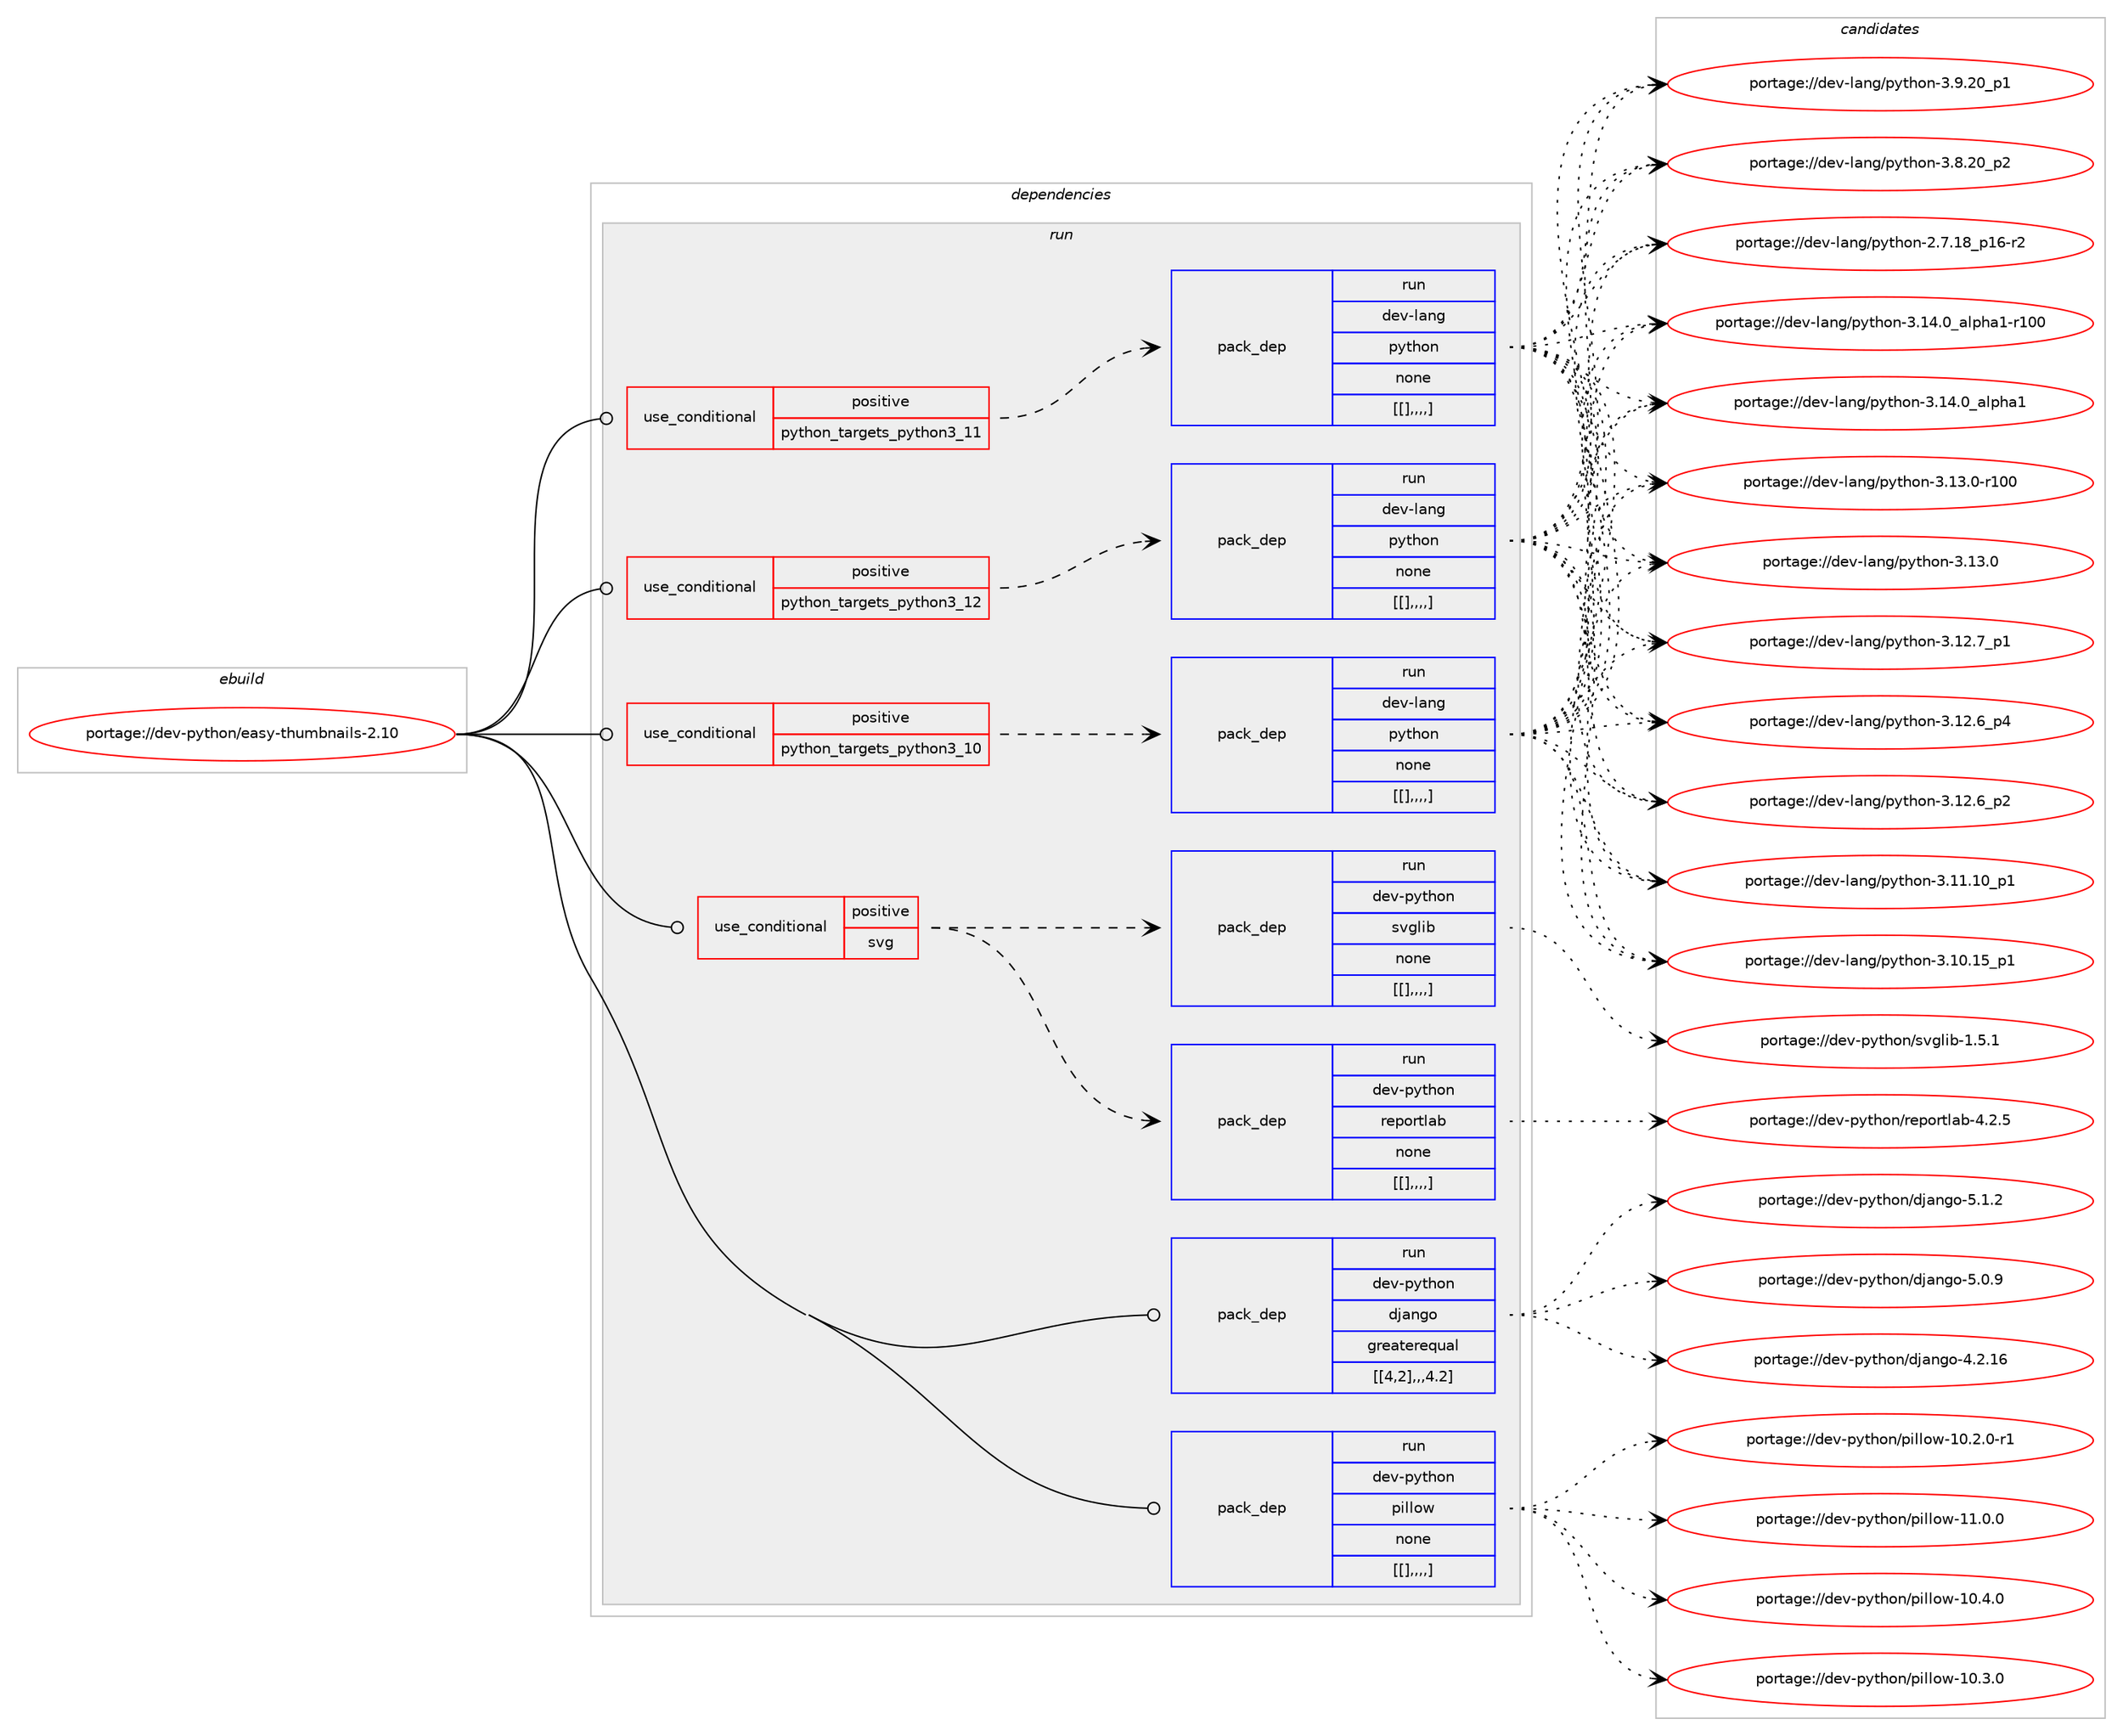 digraph prolog {

# *************
# Graph options
# *************

newrank=true;
concentrate=true;
compound=true;
graph [rankdir=LR,fontname=Helvetica,fontsize=10,ranksep=1.5];#, ranksep=2.5, nodesep=0.2];
edge  [arrowhead=vee];
node  [fontname=Helvetica,fontsize=10];

# **********
# The ebuild
# **********

subgraph cluster_leftcol {
color=gray;
label=<<i>ebuild</i>>;
id [label="portage://dev-python/easy-thumbnails-2.10", color=red, width=4, href="../dev-python/easy-thumbnails-2.10.svg"];
}

# ****************
# The dependencies
# ****************

subgraph cluster_midcol {
color=gray;
label=<<i>dependencies</i>>;
subgraph cluster_compile {
fillcolor="#eeeeee";
style=filled;
label=<<i>compile</i>>;
}
subgraph cluster_compileandrun {
fillcolor="#eeeeee";
style=filled;
label=<<i>compile and run</i>>;
}
subgraph cluster_run {
fillcolor="#eeeeee";
style=filled;
label=<<i>run</i>>;
subgraph cond34712 {
dependency151279 [label=<<TABLE BORDER="0" CELLBORDER="1" CELLSPACING="0" CELLPADDING="4"><TR><TD ROWSPAN="3" CELLPADDING="10">use_conditional</TD></TR><TR><TD>positive</TD></TR><TR><TD>python_targets_python3_10</TD></TR></TABLE>>, shape=none, color=red];
subgraph pack115250 {
dependency151335 [label=<<TABLE BORDER="0" CELLBORDER="1" CELLSPACING="0" CELLPADDING="4" WIDTH="220"><TR><TD ROWSPAN="6" CELLPADDING="30">pack_dep</TD></TR><TR><TD WIDTH="110">run</TD></TR><TR><TD>dev-lang</TD></TR><TR><TD>python</TD></TR><TR><TD>none</TD></TR><TR><TD>[[],,,,]</TD></TR></TABLE>>, shape=none, color=blue];
}
dependency151279:e -> dependency151335:w [weight=20,style="dashed",arrowhead="vee"];
}
id:e -> dependency151279:w [weight=20,style="solid",arrowhead="odot"];
subgraph cond34736 {
dependency151366 [label=<<TABLE BORDER="0" CELLBORDER="1" CELLSPACING="0" CELLPADDING="4"><TR><TD ROWSPAN="3" CELLPADDING="10">use_conditional</TD></TR><TR><TD>positive</TD></TR><TR><TD>python_targets_python3_11</TD></TR></TABLE>>, shape=none, color=red];
subgraph pack115308 {
dependency151377 [label=<<TABLE BORDER="0" CELLBORDER="1" CELLSPACING="0" CELLPADDING="4" WIDTH="220"><TR><TD ROWSPAN="6" CELLPADDING="30">pack_dep</TD></TR><TR><TD WIDTH="110">run</TD></TR><TR><TD>dev-lang</TD></TR><TR><TD>python</TD></TR><TR><TD>none</TD></TR><TR><TD>[[],,,,]</TD></TR></TABLE>>, shape=none, color=blue];
}
dependency151366:e -> dependency151377:w [weight=20,style="dashed",arrowhead="vee"];
}
id:e -> dependency151366:w [weight=20,style="solid",arrowhead="odot"];
subgraph cond34746 {
dependency151391 [label=<<TABLE BORDER="0" CELLBORDER="1" CELLSPACING="0" CELLPADDING="4"><TR><TD ROWSPAN="3" CELLPADDING="10">use_conditional</TD></TR><TR><TD>positive</TD></TR><TR><TD>python_targets_python3_12</TD></TR></TABLE>>, shape=none, color=red];
subgraph pack115329 {
dependency151420 [label=<<TABLE BORDER="0" CELLBORDER="1" CELLSPACING="0" CELLPADDING="4" WIDTH="220"><TR><TD ROWSPAN="6" CELLPADDING="30">pack_dep</TD></TR><TR><TD WIDTH="110">run</TD></TR><TR><TD>dev-lang</TD></TR><TR><TD>python</TD></TR><TR><TD>none</TD></TR><TR><TD>[[],,,,]</TD></TR></TABLE>>, shape=none, color=blue];
}
dependency151391:e -> dependency151420:w [weight=20,style="dashed",arrowhead="vee"];
}
id:e -> dependency151391:w [weight=20,style="solid",arrowhead="odot"];
subgraph cond34758 {
dependency151426 [label=<<TABLE BORDER="0" CELLBORDER="1" CELLSPACING="0" CELLPADDING="4"><TR><TD ROWSPAN="3" CELLPADDING="10">use_conditional</TD></TR><TR><TD>positive</TD></TR><TR><TD>svg</TD></TR></TABLE>>, shape=none, color=red];
subgraph pack115342 {
dependency151436 [label=<<TABLE BORDER="0" CELLBORDER="1" CELLSPACING="0" CELLPADDING="4" WIDTH="220"><TR><TD ROWSPAN="6" CELLPADDING="30">pack_dep</TD></TR><TR><TD WIDTH="110">run</TD></TR><TR><TD>dev-python</TD></TR><TR><TD>reportlab</TD></TR><TR><TD>none</TD></TR><TR><TD>[[],,,,]</TD></TR></TABLE>>, shape=none, color=blue];
}
dependency151426:e -> dependency151436:w [weight=20,style="dashed",arrowhead="vee"];
subgraph pack115350 {
dependency151439 [label=<<TABLE BORDER="0" CELLBORDER="1" CELLSPACING="0" CELLPADDING="4" WIDTH="220"><TR><TD ROWSPAN="6" CELLPADDING="30">pack_dep</TD></TR><TR><TD WIDTH="110">run</TD></TR><TR><TD>dev-python</TD></TR><TR><TD>svglib</TD></TR><TR><TD>none</TD></TR><TR><TD>[[],,,,]</TD></TR></TABLE>>, shape=none, color=blue];
}
dependency151426:e -> dependency151439:w [weight=20,style="dashed",arrowhead="vee"];
}
id:e -> dependency151426:w [weight=20,style="solid",arrowhead="odot"];
subgraph pack115361 {
dependency151457 [label=<<TABLE BORDER="0" CELLBORDER="1" CELLSPACING="0" CELLPADDING="4" WIDTH="220"><TR><TD ROWSPAN="6" CELLPADDING="30">pack_dep</TD></TR><TR><TD WIDTH="110">run</TD></TR><TR><TD>dev-python</TD></TR><TR><TD>django</TD></TR><TR><TD>greaterequal</TD></TR><TR><TD>[[4,2],,,4.2]</TD></TR></TABLE>>, shape=none, color=blue];
}
id:e -> dependency151457:w [weight=20,style="solid",arrowhead="odot"];
subgraph pack115363 {
dependency151463 [label=<<TABLE BORDER="0" CELLBORDER="1" CELLSPACING="0" CELLPADDING="4" WIDTH="220"><TR><TD ROWSPAN="6" CELLPADDING="30">pack_dep</TD></TR><TR><TD WIDTH="110">run</TD></TR><TR><TD>dev-python</TD></TR><TR><TD>pillow</TD></TR><TR><TD>none</TD></TR><TR><TD>[[],,,,]</TD></TR></TABLE>>, shape=none, color=blue];
}
id:e -> dependency151463:w [weight=20,style="solid",arrowhead="odot"];
}
}

# **************
# The candidates
# **************

subgraph cluster_choices {
rank=same;
color=gray;
label=<<i>candidates</i>>;

subgraph choice115194 {
color=black;
nodesep=1;
choice100101118451089711010347112121116104111110455146495246489597108112104974945114494848 [label="portage://dev-lang/python-3.14.0_alpha1-r100", color=red, width=4,href="../dev-lang/python-3.14.0_alpha1-r100.svg"];
choice1001011184510897110103471121211161041111104551464952464895971081121049749 [label="portage://dev-lang/python-3.14.0_alpha1", color=red, width=4,href="../dev-lang/python-3.14.0_alpha1.svg"];
choice1001011184510897110103471121211161041111104551464951464845114494848 [label="portage://dev-lang/python-3.13.0-r100", color=red, width=4,href="../dev-lang/python-3.13.0-r100.svg"];
choice10010111845108971101034711212111610411111045514649514648 [label="portage://dev-lang/python-3.13.0", color=red, width=4,href="../dev-lang/python-3.13.0.svg"];
choice100101118451089711010347112121116104111110455146495046559511249 [label="portage://dev-lang/python-3.12.7_p1", color=red, width=4,href="../dev-lang/python-3.12.7_p1.svg"];
choice100101118451089711010347112121116104111110455146495046549511252 [label="portage://dev-lang/python-3.12.6_p4", color=red, width=4,href="../dev-lang/python-3.12.6_p4.svg"];
choice100101118451089711010347112121116104111110455146495046549511250 [label="portage://dev-lang/python-3.12.6_p2", color=red, width=4,href="../dev-lang/python-3.12.6_p2.svg"];
choice10010111845108971101034711212111610411111045514649494649489511249 [label="portage://dev-lang/python-3.11.10_p1", color=red, width=4,href="../dev-lang/python-3.11.10_p1.svg"];
choice10010111845108971101034711212111610411111045514649484649539511249 [label="portage://dev-lang/python-3.10.15_p1", color=red, width=4,href="../dev-lang/python-3.10.15_p1.svg"];
choice100101118451089711010347112121116104111110455146574650489511249 [label="portage://dev-lang/python-3.9.20_p1", color=red, width=4,href="../dev-lang/python-3.9.20_p1.svg"];
choice100101118451089711010347112121116104111110455146564650489511250 [label="portage://dev-lang/python-3.8.20_p2", color=red, width=4,href="../dev-lang/python-3.8.20_p2.svg"];
choice100101118451089711010347112121116104111110455046554649569511249544511450 [label="portage://dev-lang/python-2.7.18_p16-r2", color=red, width=4,href="../dev-lang/python-2.7.18_p16-r2.svg"];
dependency151335:e -> choice100101118451089711010347112121116104111110455146495246489597108112104974945114494848:w [style=dotted,weight="100"];
dependency151335:e -> choice1001011184510897110103471121211161041111104551464952464895971081121049749:w [style=dotted,weight="100"];
dependency151335:e -> choice1001011184510897110103471121211161041111104551464951464845114494848:w [style=dotted,weight="100"];
dependency151335:e -> choice10010111845108971101034711212111610411111045514649514648:w [style=dotted,weight="100"];
dependency151335:e -> choice100101118451089711010347112121116104111110455146495046559511249:w [style=dotted,weight="100"];
dependency151335:e -> choice100101118451089711010347112121116104111110455146495046549511252:w [style=dotted,weight="100"];
dependency151335:e -> choice100101118451089711010347112121116104111110455146495046549511250:w [style=dotted,weight="100"];
dependency151335:e -> choice10010111845108971101034711212111610411111045514649494649489511249:w [style=dotted,weight="100"];
dependency151335:e -> choice10010111845108971101034711212111610411111045514649484649539511249:w [style=dotted,weight="100"];
dependency151335:e -> choice100101118451089711010347112121116104111110455146574650489511249:w [style=dotted,weight="100"];
dependency151335:e -> choice100101118451089711010347112121116104111110455146564650489511250:w [style=dotted,weight="100"];
dependency151335:e -> choice100101118451089711010347112121116104111110455046554649569511249544511450:w [style=dotted,weight="100"];
}
subgraph choice115295 {
color=black;
nodesep=1;
choice100101118451089711010347112121116104111110455146495246489597108112104974945114494848 [label="portage://dev-lang/python-3.14.0_alpha1-r100", color=red, width=4,href="../dev-lang/python-3.14.0_alpha1-r100.svg"];
choice1001011184510897110103471121211161041111104551464952464895971081121049749 [label="portage://dev-lang/python-3.14.0_alpha1", color=red, width=4,href="../dev-lang/python-3.14.0_alpha1.svg"];
choice1001011184510897110103471121211161041111104551464951464845114494848 [label="portage://dev-lang/python-3.13.0-r100", color=red, width=4,href="../dev-lang/python-3.13.0-r100.svg"];
choice10010111845108971101034711212111610411111045514649514648 [label="portage://dev-lang/python-3.13.0", color=red, width=4,href="../dev-lang/python-3.13.0.svg"];
choice100101118451089711010347112121116104111110455146495046559511249 [label="portage://dev-lang/python-3.12.7_p1", color=red, width=4,href="../dev-lang/python-3.12.7_p1.svg"];
choice100101118451089711010347112121116104111110455146495046549511252 [label="portage://dev-lang/python-3.12.6_p4", color=red, width=4,href="../dev-lang/python-3.12.6_p4.svg"];
choice100101118451089711010347112121116104111110455146495046549511250 [label="portage://dev-lang/python-3.12.6_p2", color=red, width=4,href="../dev-lang/python-3.12.6_p2.svg"];
choice10010111845108971101034711212111610411111045514649494649489511249 [label="portage://dev-lang/python-3.11.10_p1", color=red, width=4,href="../dev-lang/python-3.11.10_p1.svg"];
choice10010111845108971101034711212111610411111045514649484649539511249 [label="portage://dev-lang/python-3.10.15_p1", color=red, width=4,href="../dev-lang/python-3.10.15_p1.svg"];
choice100101118451089711010347112121116104111110455146574650489511249 [label="portage://dev-lang/python-3.9.20_p1", color=red, width=4,href="../dev-lang/python-3.9.20_p1.svg"];
choice100101118451089711010347112121116104111110455146564650489511250 [label="portage://dev-lang/python-3.8.20_p2", color=red, width=4,href="../dev-lang/python-3.8.20_p2.svg"];
choice100101118451089711010347112121116104111110455046554649569511249544511450 [label="portage://dev-lang/python-2.7.18_p16-r2", color=red, width=4,href="../dev-lang/python-2.7.18_p16-r2.svg"];
dependency151377:e -> choice100101118451089711010347112121116104111110455146495246489597108112104974945114494848:w [style=dotted,weight="100"];
dependency151377:e -> choice1001011184510897110103471121211161041111104551464952464895971081121049749:w [style=dotted,weight="100"];
dependency151377:e -> choice1001011184510897110103471121211161041111104551464951464845114494848:w [style=dotted,weight="100"];
dependency151377:e -> choice10010111845108971101034711212111610411111045514649514648:w [style=dotted,weight="100"];
dependency151377:e -> choice100101118451089711010347112121116104111110455146495046559511249:w [style=dotted,weight="100"];
dependency151377:e -> choice100101118451089711010347112121116104111110455146495046549511252:w [style=dotted,weight="100"];
dependency151377:e -> choice100101118451089711010347112121116104111110455146495046549511250:w [style=dotted,weight="100"];
dependency151377:e -> choice10010111845108971101034711212111610411111045514649494649489511249:w [style=dotted,weight="100"];
dependency151377:e -> choice10010111845108971101034711212111610411111045514649484649539511249:w [style=dotted,weight="100"];
dependency151377:e -> choice100101118451089711010347112121116104111110455146574650489511249:w [style=dotted,weight="100"];
dependency151377:e -> choice100101118451089711010347112121116104111110455146564650489511250:w [style=dotted,weight="100"];
dependency151377:e -> choice100101118451089711010347112121116104111110455046554649569511249544511450:w [style=dotted,weight="100"];
}
subgraph choice115303 {
color=black;
nodesep=1;
choice100101118451089711010347112121116104111110455146495246489597108112104974945114494848 [label="portage://dev-lang/python-3.14.0_alpha1-r100", color=red, width=4,href="../dev-lang/python-3.14.0_alpha1-r100.svg"];
choice1001011184510897110103471121211161041111104551464952464895971081121049749 [label="portage://dev-lang/python-3.14.0_alpha1", color=red, width=4,href="../dev-lang/python-3.14.0_alpha1.svg"];
choice1001011184510897110103471121211161041111104551464951464845114494848 [label="portage://dev-lang/python-3.13.0-r100", color=red, width=4,href="../dev-lang/python-3.13.0-r100.svg"];
choice10010111845108971101034711212111610411111045514649514648 [label="portage://dev-lang/python-3.13.0", color=red, width=4,href="../dev-lang/python-3.13.0.svg"];
choice100101118451089711010347112121116104111110455146495046559511249 [label="portage://dev-lang/python-3.12.7_p1", color=red, width=4,href="../dev-lang/python-3.12.7_p1.svg"];
choice100101118451089711010347112121116104111110455146495046549511252 [label="portage://dev-lang/python-3.12.6_p4", color=red, width=4,href="../dev-lang/python-3.12.6_p4.svg"];
choice100101118451089711010347112121116104111110455146495046549511250 [label="portage://dev-lang/python-3.12.6_p2", color=red, width=4,href="../dev-lang/python-3.12.6_p2.svg"];
choice10010111845108971101034711212111610411111045514649494649489511249 [label="portage://dev-lang/python-3.11.10_p1", color=red, width=4,href="../dev-lang/python-3.11.10_p1.svg"];
choice10010111845108971101034711212111610411111045514649484649539511249 [label="portage://dev-lang/python-3.10.15_p1", color=red, width=4,href="../dev-lang/python-3.10.15_p1.svg"];
choice100101118451089711010347112121116104111110455146574650489511249 [label="portage://dev-lang/python-3.9.20_p1", color=red, width=4,href="../dev-lang/python-3.9.20_p1.svg"];
choice100101118451089711010347112121116104111110455146564650489511250 [label="portage://dev-lang/python-3.8.20_p2", color=red, width=4,href="../dev-lang/python-3.8.20_p2.svg"];
choice100101118451089711010347112121116104111110455046554649569511249544511450 [label="portage://dev-lang/python-2.7.18_p16-r2", color=red, width=4,href="../dev-lang/python-2.7.18_p16-r2.svg"];
dependency151420:e -> choice100101118451089711010347112121116104111110455146495246489597108112104974945114494848:w [style=dotted,weight="100"];
dependency151420:e -> choice1001011184510897110103471121211161041111104551464952464895971081121049749:w [style=dotted,weight="100"];
dependency151420:e -> choice1001011184510897110103471121211161041111104551464951464845114494848:w [style=dotted,weight="100"];
dependency151420:e -> choice10010111845108971101034711212111610411111045514649514648:w [style=dotted,weight="100"];
dependency151420:e -> choice100101118451089711010347112121116104111110455146495046559511249:w [style=dotted,weight="100"];
dependency151420:e -> choice100101118451089711010347112121116104111110455146495046549511252:w [style=dotted,weight="100"];
dependency151420:e -> choice100101118451089711010347112121116104111110455146495046549511250:w [style=dotted,weight="100"];
dependency151420:e -> choice10010111845108971101034711212111610411111045514649494649489511249:w [style=dotted,weight="100"];
dependency151420:e -> choice10010111845108971101034711212111610411111045514649484649539511249:w [style=dotted,weight="100"];
dependency151420:e -> choice100101118451089711010347112121116104111110455146574650489511249:w [style=dotted,weight="100"];
dependency151420:e -> choice100101118451089711010347112121116104111110455146564650489511250:w [style=dotted,weight="100"];
dependency151420:e -> choice100101118451089711010347112121116104111110455046554649569511249544511450:w [style=dotted,weight="100"];
}
subgraph choice115331 {
color=black;
nodesep=1;
choice10010111845112121116104111110471141011121111141161089798455246504653 [label="portage://dev-python/reportlab-4.2.5", color=red, width=4,href="../dev-python/reportlab-4.2.5.svg"];
dependency151436:e -> choice10010111845112121116104111110471141011121111141161089798455246504653:w [style=dotted,weight="100"];
}
subgraph choice115334 {
color=black;
nodesep=1;
choice100101118451121211161041111104711511810310810598454946534649 [label="portage://dev-python/svglib-1.5.1", color=red, width=4,href="../dev-python/svglib-1.5.1.svg"];
dependency151439:e -> choice100101118451121211161041111104711511810310810598454946534649:w [style=dotted,weight="100"];
}
subgraph choice115337 {
color=black;
nodesep=1;
choice100101118451121211161041111104710010697110103111455346494650 [label="portage://dev-python/django-5.1.2", color=red, width=4,href="../dev-python/django-5.1.2.svg"];
choice100101118451121211161041111104710010697110103111455346484657 [label="portage://dev-python/django-5.0.9", color=red, width=4,href="../dev-python/django-5.0.9.svg"];
choice10010111845112121116104111110471001069711010311145524650464954 [label="portage://dev-python/django-4.2.16", color=red, width=4,href="../dev-python/django-4.2.16.svg"];
dependency151457:e -> choice100101118451121211161041111104710010697110103111455346494650:w [style=dotted,weight="100"];
dependency151457:e -> choice100101118451121211161041111104710010697110103111455346484657:w [style=dotted,weight="100"];
dependency151457:e -> choice10010111845112121116104111110471001069711010311145524650464954:w [style=dotted,weight="100"];
}
subgraph choice115339 {
color=black;
nodesep=1;
choice100101118451121211161041111104711210510810811111945494946484648 [label="portage://dev-python/pillow-11.0.0", color=red, width=4,href="../dev-python/pillow-11.0.0.svg"];
choice100101118451121211161041111104711210510810811111945494846524648 [label="portage://dev-python/pillow-10.4.0", color=red, width=4,href="../dev-python/pillow-10.4.0.svg"];
choice100101118451121211161041111104711210510810811111945494846514648 [label="portage://dev-python/pillow-10.3.0", color=red, width=4,href="../dev-python/pillow-10.3.0.svg"];
choice1001011184511212111610411111047112105108108111119454948465046484511449 [label="portage://dev-python/pillow-10.2.0-r1", color=red, width=4,href="../dev-python/pillow-10.2.0-r1.svg"];
dependency151463:e -> choice100101118451121211161041111104711210510810811111945494946484648:w [style=dotted,weight="100"];
dependency151463:e -> choice100101118451121211161041111104711210510810811111945494846524648:w [style=dotted,weight="100"];
dependency151463:e -> choice100101118451121211161041111104711210510810811111945494846514648:w [style=dotted,weight="100"];
dependency151463:e -> choice1001011184511212111610411111047112105108108111119454948465046484511449:w [style=dotted,weight="100"];
}
}

}
